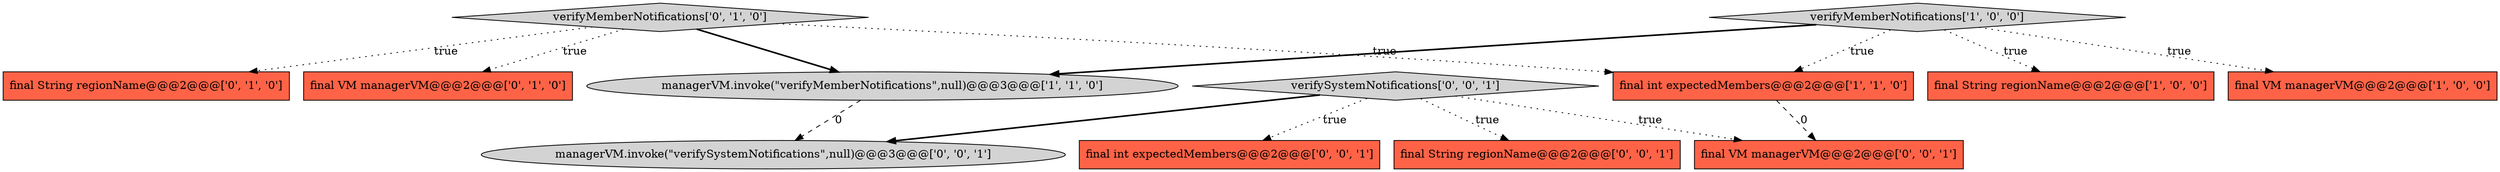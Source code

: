 digraph {
3 [style = filled, label = "final int expectedMembers@@@2@@@['1', '1', '0']", fillcolor = tomato, shape = box image = "AAA0AAABBB1BBB"];
6 [style = filled, label = "final String regionName@@@2@@@['0', '1', '0']", fillcolor = tomato, shape = box image = "AAA0AAABBB2BBB"];
9 [style = filled, label = "final int expectedMembers@@@2@@@['0', '0', '1']", fillcolor = tomato, shape = box image = "AAA0AAABBB3BBB"];
7 [style = filled, label = "verifyMemberNotifications['0', '1', '0']", fillcolor = lightgray, shape = diamond image = "AAA0AAABBB2BBB"];
4 [style = filled, label = "verifyMemberNotifications['1', '0', '0']", fillcolor = lightgray, shape = diamond image = "AAA0AAABBB1BBB"];
12 [style = filled, label = "verifySystemNotifications['0', '0', '1']", fillcolor = lightgray, shape = diamond image = "AAA0AAABBB3BBB"];
5 [style = filled, label = "final VM managerVM@@@2@@@['0', '1', '0']", fillcolor = tomato, shape = box image = "AAA0AAABBB2BBB"];
8 [style = filled, label = "final String regionName@@@2@@@['0', '0', '1']", fillcolor = tomato, shape = box image = "AAA0AAABBB3BBB"];
10 [style = filled, label = "managerVM.invoke(\"verifySystemNotifications\",null)@@@3@@@['0', '0', '1']", fillcolor = lightgray, shape = ellipse image = "AAA0AAABBB3BBB"];
11 [style = filled, label = "final VM managerVM@@@2@@@['0', '0', '1']", fillcolor = tomato, shape = box image = "AAA0AAABBB3BBB"];
2 [style = filled, label = "final String regionName@@@2@@@['1', '0', '0']", fillcolor = tomato, shape = box image = "AAA0AAABBB1BBB"];
1 [style = filled, label = "managerVM.invoke(\"verifyMemberNotifications\",null)@@@3@@@['1', '1', '0']", fillcolor = lightgray, shape = ellipse image = "AAA0AAABBB1BBB"];
0 [style = filled, label = "final VM managerVM@@@2@@@['1', '0', '0']", fillcolor = tomato, shape = box image = "AAA0AAABBB1BBB"];
12->8 [style = dotted, label="true"];
12->10 [style = bold, label=""];
12->11 [style = dotted, label="true"];
4->1 [style = bold, label=""];
7->1 [style = bold, label=""];
3->11 [style = dashed, label="0"];
12->9 [style = dotted, label="true"];
4->3 [style = dotted, label="true"];
4->0 [style = dotted, label="true"];
1->10 [style = dashed, label="0"];
7->3 [style = dotted, label="true"];
4->2 [style = dotted, label="true"];
7->5 [style = dotted, label="true"];
7->6 [style = dotted, label="true"];
}
